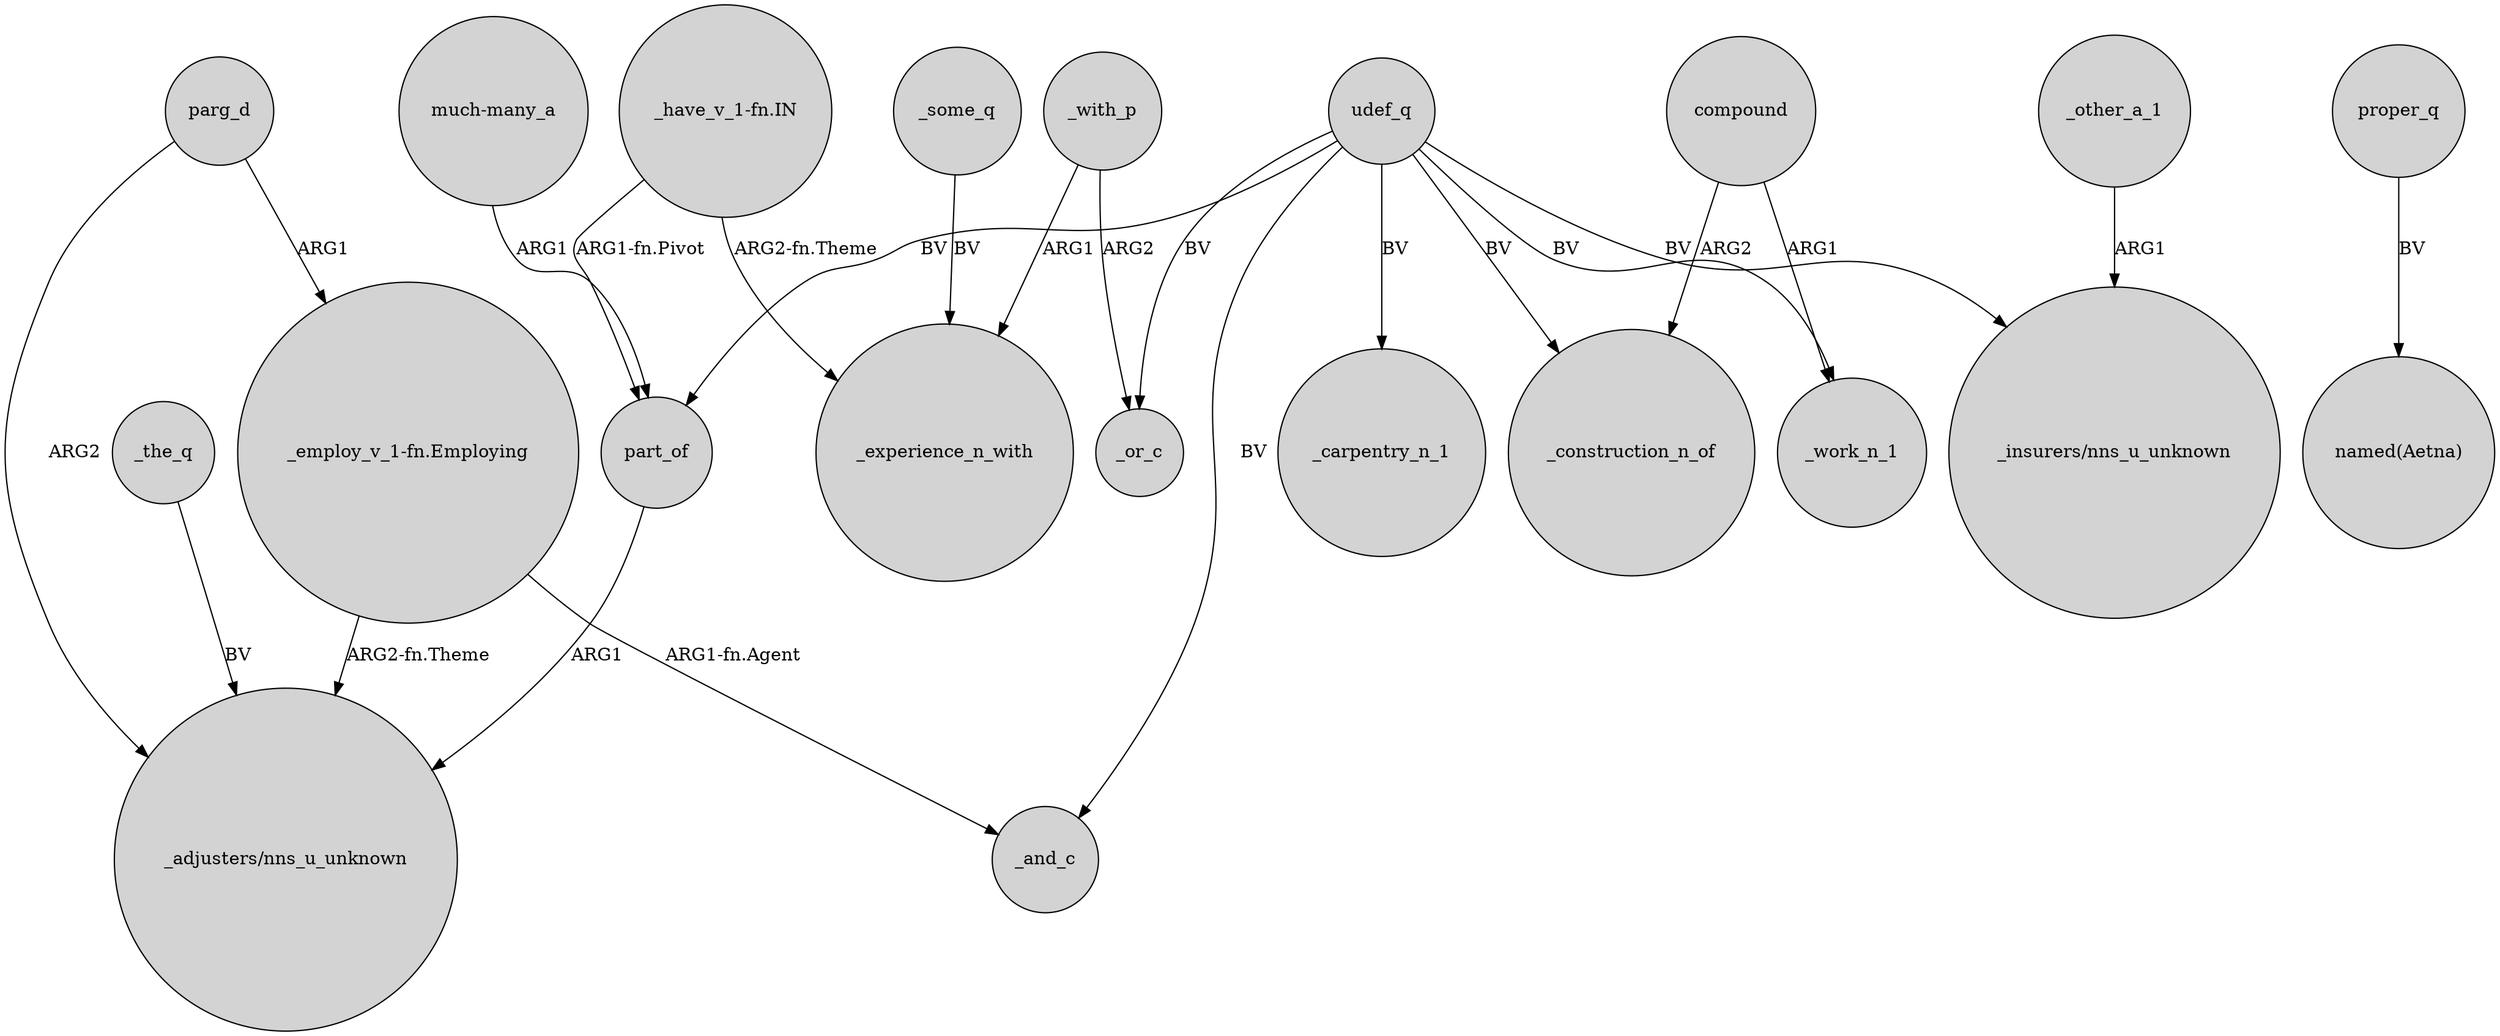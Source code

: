 digraph {
	node [shape=circle style=filled]
	udef_q -> part_of [label=BV]
	"_employ_v_1-fn.Employing" -> "_adjusters/nns_u_unknown" [label="ARG2-fn.Theme"]
	compound -> _work_n_1 [label=ARG1]
	"much-many_a" -> part_of [label=ARG1]
	"_have_v_1-fn.IN" -> part_of [label="ARG1-fn.Pivot"]
	parg_d -> "_employ_v_1-fn.Employing" [label=ARG1]
	_some_q -> _experience_n_with [label=BV]
	_the_q -> "_adjusters/nns_u_unknown" [label=BV]
	udef_q -> _or_c [label=BV]
	"_have_v_1-fn.IN" -> _experience_n_with [label="ARG2-fn.Theme"]
	_with_p -> _or_c [label=ARG2]
	_other_a_1 -> "_insurers/nns_u_unknown" [label=ARG1]
	udef_q -> _carpentry_n_1 [label=BV]
	"_employ_v_1-fn.Employing" -> _and_c [label="ARG1-fn.Agent"]
	udef_q -> "_insurers/nns_u_unknown" [label=BV]
	_with_p -> _experience_n_with [label=ARG1]
	compound -> _construction_n_of [label=ARG2]
	udef_q -> _and_c [label=BV]
	parg_d -> "_adjusters/nns_u_unknown" [label=ARG2]
	udef_q -> _construction_n_of [label=BV]
	proper_q -> "named(Aetna)" [label=BV]
	part_of -> "_adjusters/nns_u_unknown" [label=ARG1]
	udef_q -> _work_n_1 [label=BV]
}

